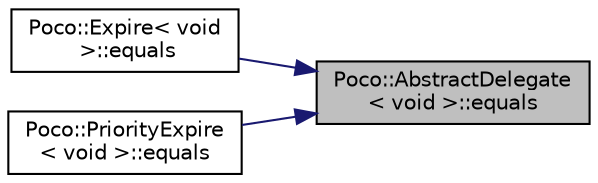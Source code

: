 digraph "Poco::AbstractDelegate&lt; void &gt;::equals"
{
 // LATEX_PDF_SIZE
  edge [fontname="Helvetica",fontsize="10",labelfontname="Helvetica",labelfontsize="10"];
  node [fontname="Helvetica",fontsize="10",shape=record];
  rankdir="RL";
  Node1 [label="Poco::AbstractDelegate\l\< void \>::equals",height=0.2,width=0.4,color="black", fillcolor="grey75", style="filled", fontcolor="black",tooltip=" "];
  Node1 -> Node2 [dir="back",color="midnightblue",fontsize="10",style="solid"];
  Node2 [label="Poco::Expire\< void\l \>::equals",height=0.2,width=0.4,color="black", fillcolor="white", style="filled",URL="$classPoco_1_1Expire_3_01void_01_4.html#a9a7af6d4fce224ecbbd310543a07cc9e",tooltip=" "];
  Node1 -> Node3 [dir="back",color="midnightblue",fontsize="10",style="solid"];
  Node3 [label="Poco::PriorityExpire\l\< void \>::equals",height=0.2,width=0.4,color="black", fillcolor="white", style="filled",URL="$classPoco_1_1PriorityExpire_3_01void_01_4.html#a86dd417ed105d4c2783faa97d5bc0bba",tooltip=" "];
}
